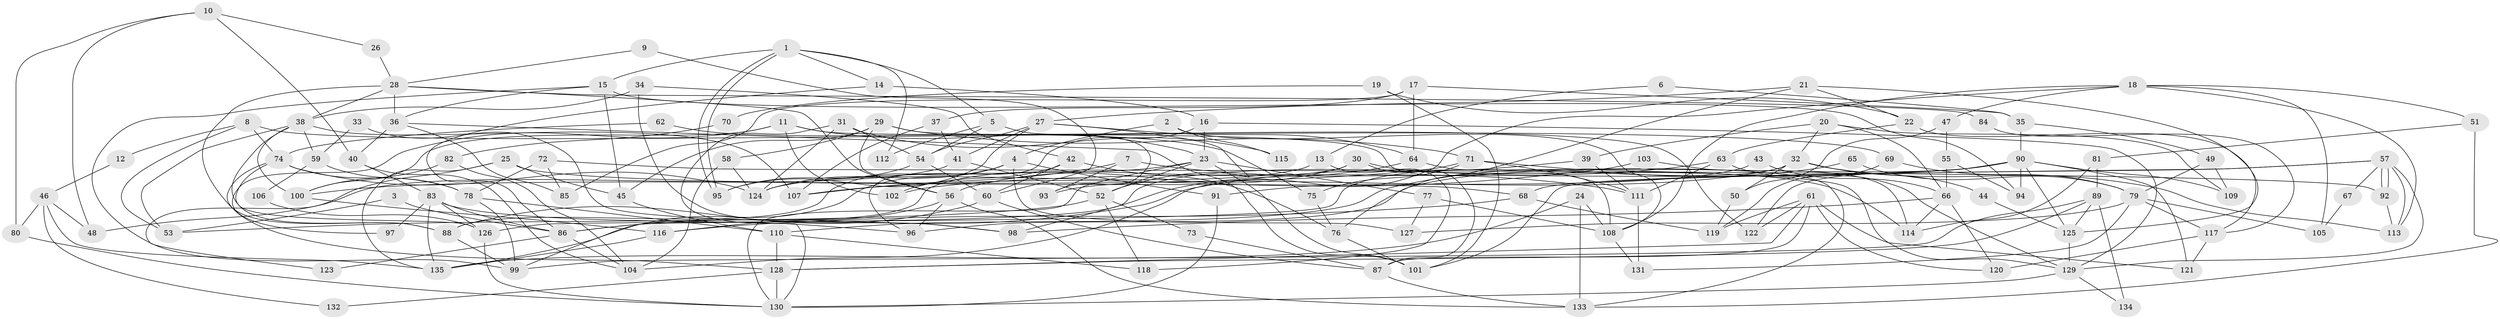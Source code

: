 // coarse degree distribution, {3: 0.2037037037037037, 5: 0.14814814814814814, 2: 0.14814814814814814, 4: 0.1111111111111111, 9: 0.05555555555555555, 7: 0.05555555555555555, 6: 0.14814814814814814, 11: 0.037037037037037035, 8: 0.018518518518518517, 10: 0.037037037037037035, 12: 0.018518518518518517, 15: 0.018518518518518517}
// Generated by graph-tools (version 1.1) at 2025/52/03/04/25 21:52:28]
// undirected, 135 vertices, 270 edges
graph export_dot {
graph [start="1"]
  node [color=gray90,style=filled];
  1;
  2;
  3;
  4;
  5;
  6;
  7;
  8;
  9;
  10;
  11;
  12;
  13;
  14;
  15;
  16;
  17;
  18;
  19;
  20;
  21;
  22;
  23;
  24;
  25;
  26;
  27;
  28;
  29;
  30;
  31;
  32;
  33;
  34;
  35;
  36;
  37;
  38;
  39;
  40;
  41;
  42;
  43;
  44;
  45;
  46;
  47;
  48;
  49;
  50;
  51;
  52;
  53;
  54;
  55;
  56;
  57;
  58;
  59;
  60;
  61;
  62;
  63;
  64;
  65;
  66;
  67;
  68;
  69;
  70;
  71;
  72;
  73;
  74;
  75;
  76;
  77;
  78;
  79;
  80;
  81;
  82;
  83;
  84;
  85;
  86;
  87;
  88;
  89;
  90;
  91;
  92;
  93;
  94;
  95;
  96;
  97;
  98;
  99;
  100;
  101;
  102;
  103;
  104;
  105;
  106;
  107;
  108;
  109;
  110;
  111;
  112;
  113;
  114;
  115;
  116;
  117;
  118;
  119;
  120;
  121;
  122;
  123;
  124;
  125;
  126;
  127;
  128;
  129;
  130;
  131;
  132;
  133;
  134;
  135;
  1 -- 14;
  1 -- 95;
  1 -- 95;
  1 -- 5;
  1 -- 15;
  1 -- 112;
  2 -- 108;
  2 -- 4;
  2 -- 115;
  3 -- 86;
  3 -- 53;
  4 -- 99;
  4 -- 124;
  4 -- 88;
  4 -- 91;
  4 -- 127;
  5 -- 54;
  5 -- 93;
  5 -- 112;
  6 -- 35;
  6 -- 13;
  7 -- 111;
  7 -- 93;
  7 -- 107;
  8 -- 69;
  8 -- 74;
  8 -- 12;
  8 -- 53;
  9 -- 28;
  9 -- 60;
  10 -- 40;
  10 -- 80;
  10 -- 26;
  10 -- 48;
  11 -- 100;
  11 -- 23;
  11 -- 97;
  11 -- 102;
  11 -- 108;
  12 -- 46;
  13 -- 118;
  13 -- 124;
  14 -- 86;
  14 -- 16;
  15 -- 36;
  15 -- 45;
  15 -- 94;
  15 -- 99;
  16 -- 23;
  16 -- 129;
  16 -- 96;
  17 -- 37;
  17 -- 85;
  17 -- 35;
  17 -- 64;
  18 -- 104;
  18 -- 108;
  18 -- 47;
  18 -- 51;
  18 -- 105;
  18 -- 113;
  19 -- 101;
  19 -- 22;
  19 -- 70;
  20 -- 39;
  20 -- 32;
  20 -- 66;
  20 -- 109;
  21 -- 125;
  21 -- 27;
  21 -- 22;
  21 -- 76;
  22 -- 117;
  22 -- 63;
  23 -- 130;
  23 -- 124;
  23 -- 52;
  23 -- 77;
  23 -- 101;
  24 -- 135;
  24 -- 133;
  24 -- 108;
  25 -- 45;
  25 -- 68;
  25 -- 123;
  25 -- 135;
  26 -- 28;
  27 -- 95;
  27 -- 52;
  27 -- 41;
  27 -- 54;
  27 -- 64;
  28 -- 56;
  28 -- 88;
  28 -- 36;
  28 -- 38;
  28 -- 84;
  29 -- 71;
  29 -- 122;
  29 -- 45;
  29 -- 56;
  29 -- 58;
  30 -- 87;
  30 -- 135;
  30 -- 56;
  30 -- 114;
  31 -- 54;
  31 -- 130;
  31 -- 115;
  31 -- 124;
  32 -- 113;
  32 -- 126;
  32 -- 44;
  32 -- 50;
  32 -- 93;
  33 -- 98;
  33 -- 59;
  34 -- 42;
  34 -- 38;
  34 -- 98;
  35 -- 90;
  35 -- 49;
  36 -- 101;
  36 -- 40;
  36 -- 85;
  37 -- 107;
  37 -- 41;
  38 -- 126;
  38 -- 53;
  38 -- 59;
  38 -- 100;
  38 -- 107;
  39 -- 86;
  39 -- 111;
  40 -- 83;
  40 -- 104;
  41 -- 52;
  41 -- 48;
  42 -- 102;
  42 -- 76;
  42 -- 60;
  43 -- 66;
  43 -- 91;
  44 -- 125;
  45 -- 110;
  46 -- 135;
  46 -- 48;
  46 -- 80;
  46 -- 132;
  47 -- 55;
  47 -- 50;
  49 -- 109;
  49 -- 79;
  50 -- 119;
  51 -- 133;
  51 -- 81;
  52 -- 53;
  52 -- 73;
  52 -- 118;
  54 -- 60;
  54 -- 95;
  55 -- 66;
  55 -- 94;
  56 -- 96;
  56 -- 116;
  56 -- 133;
  57 -- 68;
  57 -- 92;
  57 -- 92;
  57 -- 67;
  57 -- 101;
  57 -- 113;
  57 -- 129;
  58 -- 124;
  58 -- 104;
  59 -- 78;
  59 -- 106;
  60 -- 88;
  60 -- 87;
  61 -- 121;
  61 -- 87;
  61 -- 119;
  61 -- 120;
  61 -- 122;
  61 -- 128;
  62 -- 74;
  62 -- 75;
  63 -- 111;
  63 -- 86;
  63 -- 129;
  64 -- 98;
  64 -- 133;
  65 -- 79;
  65 -- 110;
  66 -- 98;
  66 -- 114;
  66 -- 120;
  67 -- 105;
  68 -- 116;
  68 -- 119;
  69 -- 119;
  69 -- 79;
  70 -- 82;
  71 -- 100;
  71 -- 129;
  71 -- 75;
  71 -- 111;
  72 -- 78;
  72 -- 92;
  72 -- 85;
  73 -- 87;
  74 -- 128;
  74 -- 78;
  74 -- 88;
  74 -- 124;
  75 -- 76;
  76 -- 101;
  77 -- 108;
  77 -- 127;
  78 -- 110;
  78 -- 99;
  79 -- 127;
  79 -- 105;
  79 -- 117;
  79 -- 131;
  80 -- 130;
  81 -- 114;
  81 -- 89;
  82 -- 100;
  82 -- 104;
  83 -- 86;
  83 -- 96;
  83 -- 97;
  83 -- 126;
  83 -- 135;
  84 -- 117;
  86 -- 104;
  86 -- 123;
  87 -- 133;
  88 -- 99;
  89 -- 99;
  89 -- 125;
  89 -- 128;
  89 -- 134;
  90 -- 125;
  90 -- 96;
  90 -- 94;
  90 -- 102;
  90 -- 109;
  90 -- 121;
  90 -- 122;
  91 -- 130;
  92 -- 113;
  100 -- 116;
  103 -- 114;
  103 -- 107;
  106 -- 126;
  108 -- 131;
  110 -- 128;
  110 -- 118;
  111 -- 131;
  116 -- 135;
  117 -- 120;
  117 -- 121;
  125 -- 129;
  126 -- 130;
  128 -- 130;
  128 -- 132;
  129 -- 130;
  129 -- 134;
}
